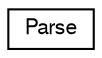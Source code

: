 digraph "Graphical Class Hierarchy"
{
  edge [fontname="FreeSans",fontsize="10",labelfontname="FreeSans",labelfontsize="10"];
  node [fontname="FreeSans",fontsize="10",shape=record];
  rankdir="LR";
  Node0 [label="Parse",height=0.2,width=0.4,color="black", fillcolor="white", style="filled",URL="$structParse.html"];
}
